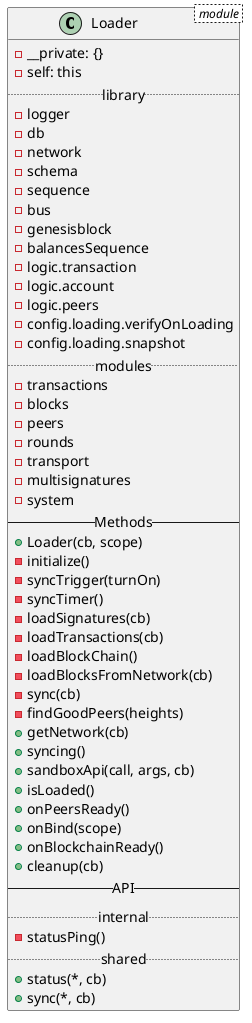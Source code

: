 @startuml
class Loader < module > {
  - __private: {}
  - self: this
  .. library..
  - logger
  - db
  - network
  - schema
  - sequence
  - bus
  - genesisblock
  - balancesSequence
  - logic.transaction
  - logic.account
  - logic.peers
  - config.loading.verifyOnLoading
  - config.loading.snapshot
  .. modules..
  - transactions
  - blocks
  - peers
  - rounds
  - transport
  - multisignatures
  - system
  -- Methods --
  + Loader(cb, scope)
  - initialize()
  - syncTrigger(turnOn)
  - syncTimer()
  - loadSignatures(cb)
  - loadTransactions(cb)
  - loadBlockChain()
  - loadBlocksFromNetwork(cb)
  - sync(cb)
  - findGoodPeers(heights)
  + getNetwork(cb)
  + syncing()
  + sandboxApi(call, args, cb)
  + isLoaded()
  + onPeersReady()
  + onBind(scope)
  + onBlockchainReady()
  + cleanup(cb)
  -- API --
  .. internal ..
  - statusPing()
  .. shared ..
  + status(*, cb)
  + sync(*, cb)
}
@enduml
